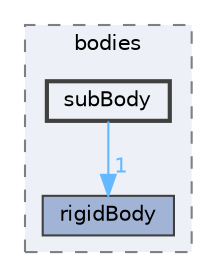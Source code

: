digraph "src/rigidBodyDynamics/bodies/subBody"
{
 // LATEX_PDF_SIZE
  bgcolor="transparent";
  edge [fontname=Helvetica,fontsize=10,labelfontname=Helvetica,labelfontsize=10];
  node [fontname=Helvetica,fontsize=10,shape=box,height=0.2,width=0.4];
  compound=true
  subgraph clusterdir_01e6611f9f28701f695d48f798765437 {
    graph [ bgcolor="#edf0f7", pencolor="grey50", label="bodies", fontname=Helvetica,fontsize=10 style="filled,dashed", URL="dir_01e6611f9f28701f695d48f798765437.html",tooltip=""]
  dir_35dd5cd9890fdce6a1471825e6c7daa2 [label="rigidBody", fillcolor="#a2b4d6", color="grey25", style="filled", URL="dir_35dd5cd9890fdce6a1471825e6c7daa2.html",tooltip=""];
  dir_c43d896227089a114fed12c685c0e830 [label="subBody", fillcolor="#edf0f7", color="grey25", style="filled,bold", URL="dir_c43d896227089a114fed12c685c0e830.html",tooltip=""];
  }
  dir_c43d896227089a114fed12c685c0e830->dir_35dd5cd9890fdce6a1471825e6c7daa2 [headlabel="1", labeldistance=1.5 headhref="dir_003796_003348.html" href="dir_003796_003348.html" color="steelblue1" fontcolor="steelblue1"];
}
